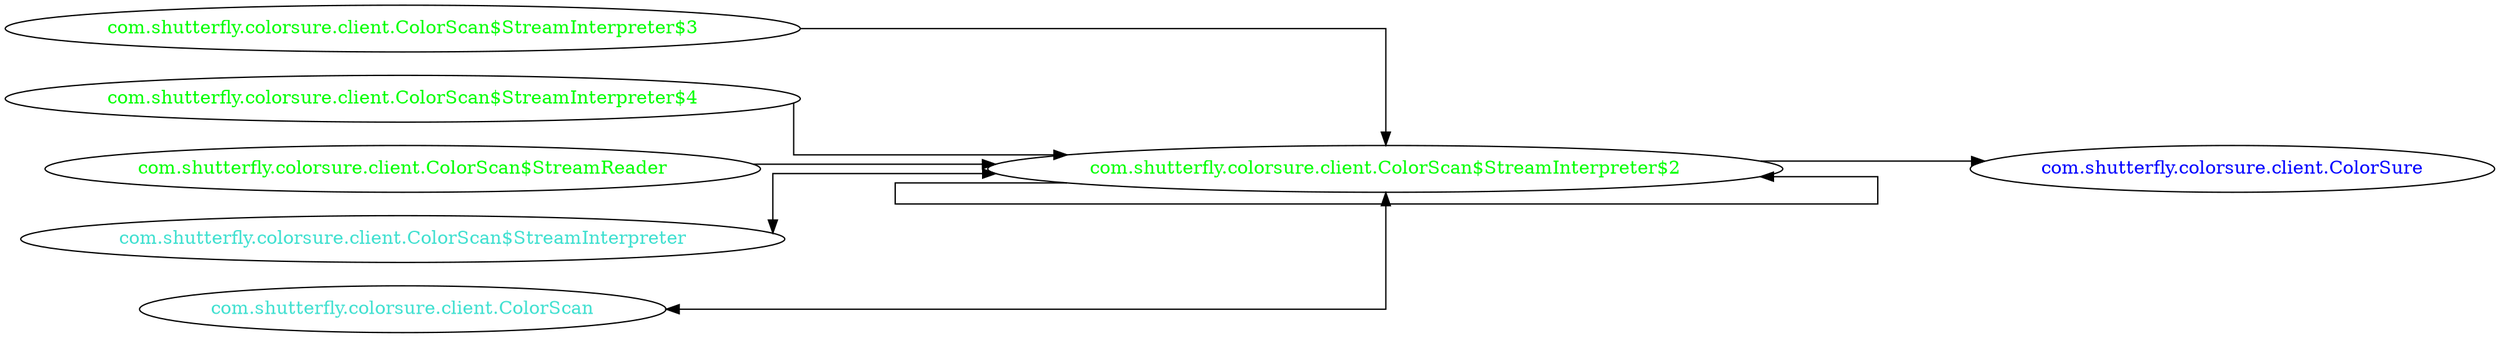 digraph dependencyGraph {
 concentrate=true;
 ranksep="2.0";
 rankdir="LR"; 
 splines="ortho";
"com.shutterfly.colorsure.client.ColorScan$StreamInterpreter$2" [fontcolor="red"];
"com.shutterfly.colorsure.client.ColorSure" [ fontcolor="blue" ];
"com.shutterfly.colorsure.client.ColorScan$StreamInterpreter$2"->"com.shutterfly.colorsure.client.ColorSure";
"com.shutterfly.colorsure.client.ColorScan$StreamInterpreter$2" [ fontcolor="green" ];
"com.shutterfly.colorsure.client.ColorScan$StreamInterpreter$2"->"com.shutterfly.colorsure.client.ColorScan$StreamInterpreter$2";
"com.shutterfly.colorsure.client.ColorScan$StreamInterpreter$3" [ fontcolor="green" ];
"com.shutterfly.colorsure.client.ColorScan$StreamInterpreter$3"->"com.shutterfly.colorsure.client.ColorScan$StreamInterpreter$2";
"com.shutterfly.colorsure.client.ColorScan$StreamInterpreter$4" [ fontcolor="green" ];
"com.shutterfly.colorsure.client.ColorScan$StreamInterpreter$4"->"com.shutterfly.colorsure.client.ColorScan$StreamInterpreter$2";
"com.shutterfly.colorsure.client.ColorScan$StreamReader" [ fontcolor="green" ];
"com.shutterfly.colorsure.client.ColorScan$StreamReader"->"com.shutterfly.colorsure.client.ColorScan$StreamInterpreter$2";
"com.shutterfly.colorsure.client.ColorScan$StreamInterpreter" [ fontcolor="turquoise" ];
"com.shutterfly.colorsure.client.ColorScan$StreamInterpreter"->"com.shutterfly.colorsure.client.ColorScan$StreamInterpreter$2" [dir=both];
"com.shutterfly.colorsure.client.ColorScan" [ fontcolor="turquoise" ];
"com.shutterfly.colorsure.client.ColorScan"->"com.shutterfly.colorsure.client.ColorScan$StreamInterpreter$2" [dir=both];
}